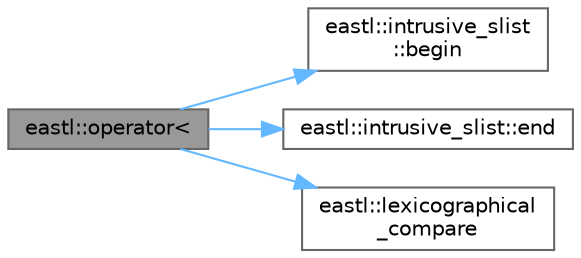digraph "eastl::operator&lt;"
{
 // LATEX_PDF_SIZE
  bgcolor="transparent";
  edge [fontname=Helvetica,fontsize=10,labelfontname=Helvetica,labelfontsize=10];
  node [fontname=Helvetica,fontsize=10,shape=box,height=0.2,width=0.4];
  rankdir="LR";
  Node1 [id="Node000001",label="eastl::operator\<",height=0.2,width=0.4,color="gray40", fillcolor="grey60", style="filled", fontcolor="black",tooltip=" "];
  Node1 -> Node2 [id="edge1_Node000001_Node000002",color="steelblue1",style="solid",tooltip=" "];
  Node2 [id="Node000002",label="eastl::intrusive_slist\l::begin",height=0.2,width=0.4,color="grey40", fillcolor="white", style="filled",URL="$classeastl_1_1intrusive__slist.html#ae29632651c84ac4ebcc207ba5dc981c2",tooltip="Returns an iterator pointing to the first element in the list. O(1)."];
  Node1 -> Node3 [id="edge2_Node000001_Node000003",color="steelblue1",style="solid",tooltip=" "];
  Node3 [id="Node000003",label="eastl::intrusive_slist::end",height=0.2,width=0.4,color="grey40", fillcolor="white", style="filled",URL="$classeastl_1_1intrusive__slist.html#a9b7db89ce981b95d5646f39ad371181b",tooltip="Returns an iterator pointing one-after the last element in the list. O(1)."];
  Node1 -> Node4 [id="edge3_Node000001_Node000004",color="steelblue1",style="solid",tooltip=" "];
  Node4 [id="Node000004",label="eastl::lexicographical\l_compare",height=0.2,width=0.4,color="grey40", fillcolor="white", style="filled",URL="$namespaceeastl.html#ab64f96b0d49c1cd5c3d19d188b558d59",tooltip=" "];
}
